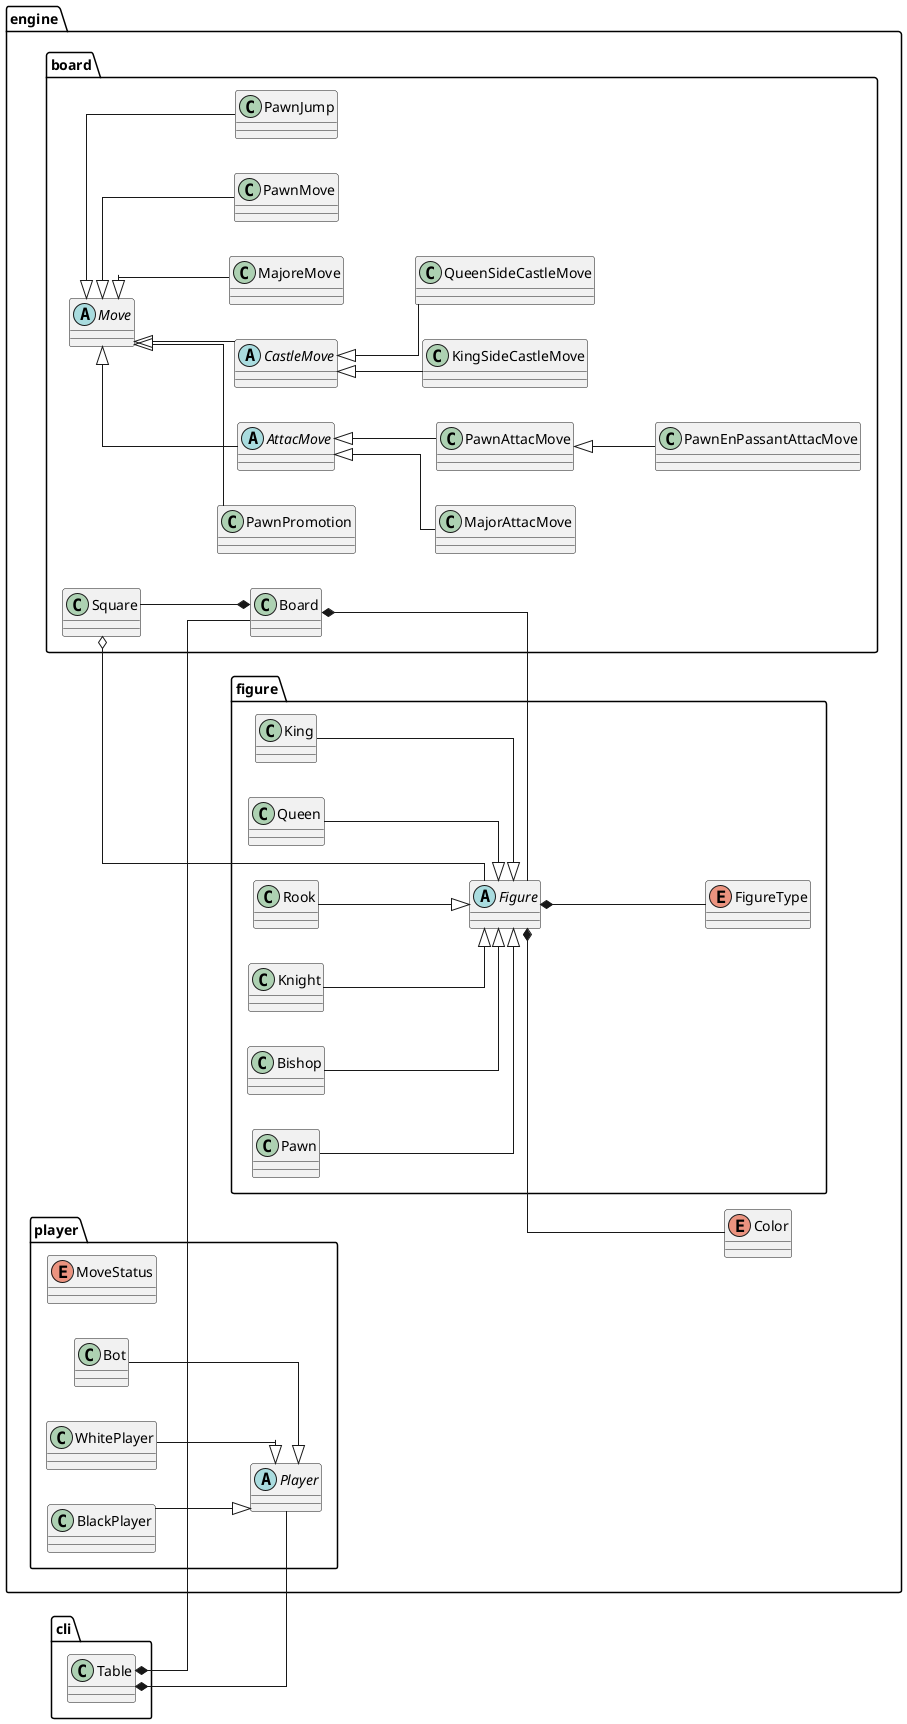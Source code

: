 @startuml Chess-Abstract
skinparam classAttributeIconSize 0
left to right direction
skinparam linetype ortho
package engine{
    package board{
        class Board
        class Square
        abstract class Move
        class MajoreMove
        class PawnMove
        class PawnJump
        class PawnPromotion
        abstract class AttacMove
        class MajorAttacMove
        class PawnAttacMove
        class PawnEnPassantAttacMove
        abstract class CastleMove
        class KingSideCastleMove
        class QueenSideCastleMove

        Square --* Board
        Move <|-- MajoreMove
        Move <|-- PawnMove
        Move <|-- PawnJump
        Move <|-- PawnPromotion
        Move <|-- CastleMove
        CastleMove <|-- KingSideCastleMove
        CastleMove <|-- QueenSideCastleMove
        Move <|-- AttacMove
        AttacMove <|-- MajorAttacMove
        AttacMove <|-- PawnAttacMove
        PawnAttacMove <|-- PawnEnPassantAttacMove
    }
    package figure{
        enum FigureType
        abstract class Figure
        class King
        class Queen
        class Rook
        class Knight
        class Bishop
        class Pawn
        Figure *-- FigureType
        King --|> Figure
        Queen --|> Figure
        Rook --|> Figure
        Knight --|> Figure
        Bishop --|> Figure
        Pawn --|> Figure
    }
    package player{
        enum MoveStatus
        abstract class Player
        class WhitePlayer
        class BlackPlayer
        class Bot
        WhitePlayer --|> Player
        BlackPlayer --|> Player
        Bot --|> Player
    }
    enum Color
    Figure *-- Color
    Square o-- Figure
    Board *-- Figure
}
package cli{
    class Table
    Table *-- Board
    Table *-- Player
}
@enduml

@startuml Concept
skinparam classAttributeIconSize 0
left to right direction
' skinparam linetype ortho
class Table
class Player
class Board
class Square
class Figure
class Move
Table *--> Player
Table *--> Board
Board *--> Square
Player *--> Move
Square *-- Figure
Move --> Figure
' Board ..> Figure : <create>
' Figure ..> Move : <create>
' Table ..> Board : <create>
' Table ..> Player : <create>
' Board ..> Square : <create>
' Move ..> Board : <create>
@enduml
